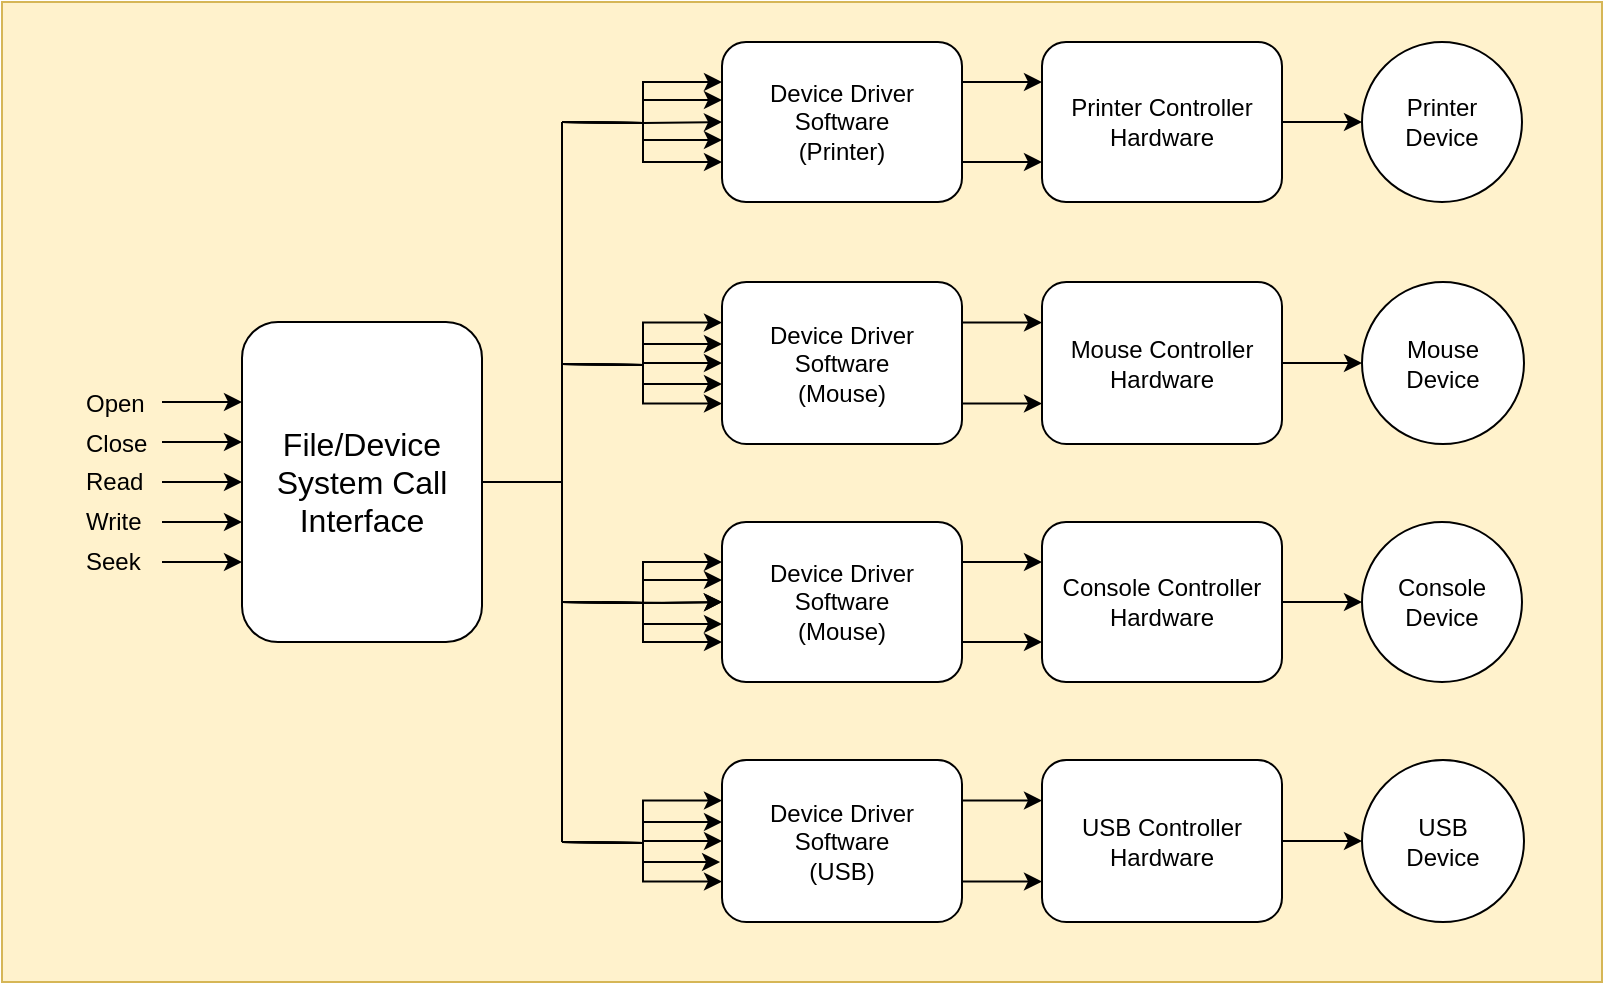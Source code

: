 <mxfile version="10.5.2" type="device"><diagram id="NA08WAq6nIP9BbhC5D9i" name="Page-1"><mxGraphModel dx="1825" dy="627" grid="1" gridSize="10" guides="1" tooltips="1" connect="1" arrows="1" fold="1" page="1" pageScale="1" pageWidth="827" pageHeight="1169" math="0" shadow="0"><root><mxCell id="0"/><mxCell id="1" parent="0"/><mxCell id="8gc0Sd7S-uNTKH_HAOHm-21" value="" style="rounded=0;whiteSpace=wrap;html=1;fillColor=#fff2cc;strokeColor=#d6b656;" vertex="1" parent="1"><mxGeometry x="-40" y="80" width="800" height="490" as="geometry"/></mxCell><mxCell id="8xu49Z7XFUUcccTPP1T1-29" style="edgeStyle=orthogonalEdgeStyle;rounded=0;orthogonalLoop=1;jettySize=auto;html=1;entryX=0;entryY=0.5;entryDx=0;entryDy=0;" parent="1" target="8xu49Z7XFUUcccTPP1T1-21" edge="1"><mxGeometry relative="1" as="geometry"><mxPoint x="260" y="380" as="sourcePoint"/></mxGeometry></mxCell><mxCell id="8xu49Z7XFUUcccTPP1T1-33" style="edgeStyle=orthogonalEdgeStyle;rounded=0;orthogonalLoop=1;jettySize=auto;html=1;entryX=0;entryY=0.5;entryDx=0;entryDy=0;" parent="1" target="8xu49Z7XFUUcccTPP1T1-31" edge="1"><mxGeometry relative="1" as="geometry"><mxPoint x="240" y="500" as="sourcePoint"/></mxGeometry></mxCell><mxCell id="8xu49Z7XFUUcccTPP1T1-36" style="edgeStyle=orthogonalEdgeStyle;rounded=0;orthogonalLoop=1;jettySize=auto;html=1;entryX=0;entryY=0.5;entryDx=0;entryDy=0;" parent="1" target="8xu49Z7XFUUcccTPP1T1-34" edge="1"><mxGeometry relative="1" as="geometry"><mxPoint x="240" y="261" as="sourcePoint"/></mxGeometry></mxCell><mxCell id="8xu49Z7XFUUcccTPP1T1-38" style="edgeStyle=orthogonalEdgeStyle;rounded=0;orthogonalLoop=1;jettySize=auto;html=1;entryX=0;entryY=0.25;entryDx=0;entryDy=0;" parent="1" target="8xu49Z7XFUUcccTPP1T1-37" edge="1"><mxGeometry relative="1" as="geometry"><mxPoint x="240" y="140" as="sourcePoint"/></mxGeometry></mxCell><mxCell id="8xu49Z7XFUUcccTPP1T1-51" style="edgeStyle=orthogonalEdgeStyle;rounded=0;orthogonalLoop=1;jettySize=auto;html=1;entryX=0;entryY=0.5;entryDx=0;entryDy=0;" parent="1" target="8xu49Z7XFUUcccTPP1T1-37" edge="1"><mxGeometry relative="1" as="geometry"><mxPoint x="240" y="140" as="sourcePoint"/></mxGeometry></mxCell><mxCell id="8xu49Z7XFUUcccTPP1T1-52" style="edgeStyle=orthogonalEdgeStyle;rounded=0;orthogonalLoop=1;jettySize=auto;html=1;entryX=0;entryY=0.75;entryDx=0;entryDy=0;" parent="1" target="8xu49Z7XFUUcccTPP1T1-37" edge="1"><mxGeometry relative="1" as="geometry"><mxPoint x="240" y="140" as="sourcePoint"/></mxGeometry></mxCell><mxCell id="8xu49Z7XFUUcccTPP1T1-53" style="edgeStyle=orthogonalEdgeStyle;rounded=0;orthogonalLoop=1;jettySize=auto;html=1;entryX=0;entryY=0.25;entryDx=0;entryDy=0;" parent="1" target="8xu49Z7XFUUcccTPP1T1-34" edge="1"><mxGeometry relative="1" as="geometry"><mxPoint x="240" y="261" as="sourcePoint"/></mxGeometry></mxCell><mxCell id="8xu49Z7XFUUcccTPP1T1-54" style="edgeStyle=orthogonalEdgeStyle;rounded=0;orthogonalLoop=1;jettySize=auto;html=1;entryX=0;entryY=0.75;entryDx=0;entryDy=0;" parent="1" target="8xu49Z7XFUUcccTPP1T1-34" edge="1"><mxGeometry relative="1" as="geometry"><mxPoint x="240" y="261" as="sourcePoint"/></mxGeometry></mxCell><mxCell id="8xu49Z7XFUUcccTPP1T1-55" style="edgeStyle=orthogonalEdgeStyle;rounded=0;orthogonalLoop=1;jettySize=auto;html=1;" parent="1" target="8xu49Z7XFUUcccTPP1T1-21" edge="1"><mxGeometry relative="1" as="geometry"><mxPoint x="240" y="380" as="sourcePoint"/></mxGeometry></mxCell><mxCell id="8xu49Z7XFUUcccTPP1T1-56" style="edgeStyle=orthogonalEdgeStyle;rounded=0;orthogonalLoop=1;jettySize=auto;html=1;entryX=0;entryY=0.25;entryDx=0;entryDy=0;" parent="1" target="8xu49Z7XFUUcccTPP1T1-21" edge="1"><mxGeometry relative="1" as="geometry"><mxPoint x="240" y="380" as="sourcePoint"/></mxGeometry></mxCell><mxCell id="8xu49Z7XFUUcccTPP1T1-57" style="edgeStyle=orthogonalEdgeStyle;rounded=0;orthogonalLoop=1;jettySize=auto;html=1;entryX=0;entryY=0.75;entryDx=0;entryDy=0;" parent="1" target="8xu49Z7XFUUcccTPP1T1-21" edge="1"><mxGeometry relative="1" as="geometry"><mxPoint x="240" y="380" as="sourcePoint"/></mxGeometry></mxCell><mxCell id="8xu49Z7XFUUcccTPP1T1-58" style="edgeStyle=orthogonalEdgeStyle;rounded=0;orthogonalLoop=1;jettySize=auto;html=1;entryX=0;entryY=0.25;entryDx=0;entryDy=0;" parent="1" target="8xu49Z7XFUUcccTPP1T1-31" edge="1"><mxGeometry relative="1" as="geometry"><mxPoint x="240" y="500" as="sourcePoint"/></mxGeometry></mxCell><mxCell id="8xu49Z7XFUUcccTPP1T1-59" style="edgeStyle=orthogonalEdgeStyle;rounded=0;orthogonalLoop=1;jettySize=auto;html=1;entryX=0;entryY=0.75;entryDx=0;entryDy=0;" parent="1" target="8xu49Z7XFUUcccTPP1T1-31" edge="1"><mxGeometry relative="1" as="geometry"><mxPoint x="240" y="500" as="sourcePoint"/></mxGeometry></mxCell><mxCell id="8gc0Sd7S-uNTKH_HAOHm-2" style="edgeStyle=orthogonalEdgeStyle;rounded=0;orthogonalLoop=1;jettySize=auto;html=1;entryX=0;entryY=0.363;entryDx=0;entryDy=0;entryPerimeter=0;" edge="1" parent="1" target="8xu49Z7XFUUcccTPP1T1-37"><mxGeometry relative="1" as="geometry"><mxPoint x="300" y="180" as="targetPoint"/><mxPoint x="240" y="140" as="sourcePoint"/></mxGeometry></mxCell><mxCell id="8gc0Sd7S-uNTKH_HAOHm-7" style="edgeStyle=orthogonalEdgeStyle;rounded=0;orthogonalLoop=1;jettySize=auto;html=1;entryX=0;entryY=0.613;entryDx=0;entryDy=0;entryPerimeter=0;" edge="1" parent="1" target="8xu49Z7XFUUcccTPP1T1-37"><mxGeometry relative="1" as="geometry"><mxPoint x="240" y="140" as="sourcePoint"/></mxGeometry></mxCell><mxCell id="8gc0Sd7S-uNTKH_HAOHm-8" style="edgeStyle=orthogonalEdgeStyle;rounded=0;orthogonalLoop=1;jettySize=auto;html=1;entryX=0;entryY=0.383;entryDx=0;entryDy=0;entryPerimeter=0;" edge="1" parent="1" target="8xu49Z7XFUUcccTPP1T1-34"><mxGeometry relative="1" as="geometry"><mxPoint x="240" y="261" as="sourcePoint"/></mxGeometry></mxCell><mxCell id="8gc0Sd7S-uNTKH_HAOHm-9" style="edgeStyle=orthogonalEdgeStyle;rounded=0;orthogonalLoop=1;jettySize=auto;html=1;entryX=0;entryY=0.63;entryDx=0;entryDy=0;entryPerimeter=0;" edge="1" parent="1" target="8xu49Z7XFUUcccTPP1T1-34"><mxGeometry relative="1" as="geometry"><mxPoint x="240" y="261" as="sourcePoint"/></mxGeometry></mxCell><mxCell id="8gc0Sd7S-uNTKH_HAOHm-10" style="edgeStyle=orthogonalEdgeStyle;rounded=0;orthogonalLoop=1;jettySize=auto;html=1;entryX=0;entryY=0.363;entryDx=0;entryDy=0;entryPerimeter=0;" edge="1" parent="1" target="8xu49Z7XFUUcccTPP1T1-21"><mxGeometry relative="1" as="geometry"><mxPoint x="240" y="380" as="sourcePoint"/></mxGeometry></mxCell><mxCell id="8gc0Sd7S-uNTKH_HAOHm-11" style="edgeStyle=orthogonalEdgeStyle;rounded=0;orthogonalLoop=1;jettySize=auto;html=1;entryX=0;entryY=0.638;entryDx=0;entryDy=0;entryPerimeter=0;" edge="1" parent="1" target="8xu49Z7XFUUcccTPP1T1-21"><mxGeometry relative="1" as="geometry"><mxPoint x="240" y="380" as="sourcePoint"/></mxGeometry></mxCell><mxCell id="8gc0Sd7S-uNTKH_HAOHm-12" style="edgeStyle=orthogonalEdgeStyle;rounded=0;orthogonalLoop=1;jettySize=auto;html=1;entryX=0;entryY=0.383;entryDx=0;entryDy=0;entryPerimeter=0;" edge="1" parent="1" target="8xu49Z7XFUUcccTPP1T1-31"><mxGeometry relative="1" as="geometry"><mxPoint x="240" y="500" as="sourcePoint"/></mxGeometry></mxCell><mxCell id="8gc0Sd7S-uNTKH_HAOHm-14" style="edgeStyle=orthogonalEdgeStyle;rounded=0;orthogonalLoop=1;jettySize=auto;html=1;entryX=-0.008;entryY=0.63;entryDx=0;entryDy=0;entryPerimeter=0;" edge="1" parent="1" target="8xu49Z7XFUUcccTPP1T1-31"><mxGeometry relative="1" as="geometry"><mxPoint x="240" y="500" as="sourcePoint"/></mxGeometry></mxCell><mxCell id="8xu49Z7XFUUcccTPP1T1-1" value="&lt;font style=&quot;font-size: 16px&quot;&gt;File/Device&lt;br&gt;System Call&lt;br&gt;Interface&lt;/font&gt;" style="rounded=1;whiteSpace=wrap;html=1;" parent="1" vertex="1"><mxGeometry x="80" y="240" width="120" height="160" as="geometry"/></mxCell><mxCell id="8xu49Z7XFUUcccTPP1T1-2" value="" style="endArrow=classic;html=1;entryX=0;entryY=0.25;entryDx=0;entryDy=0;" parent="1" target="8xu49Z7XFUUcccTPP1T1-1" edge="1"><mxGeometry width="50" height="50" relative="1" as="geometry"><mxPoint x="40" y="280" as="sourcePoint"/><mxPoint x="80" y="250" as="targetPoint"/><Array as="points"><mxPoint x="70" y="280"/></Array></mxGeometry></mxCell><mxCell id="8xu49Z7XFUUcccTPP1T1-3" value="" style="endArrow=classic;html=1;entryX=0;entryY=0.75;entryDx=0;entryDy=0;" parent="1" target="8xu49Z7XFUUcccTPP1T1-1" edge="1"><mxGeometry width="50" height="50" relative="1" as="geometry"><mxPoint x="40" y="360" as="sourcePoint"/><mxPoint x="120" y="360" as="targetPoint"/></mxGeometry></mxCell><mxCell id="8xu49Z7XFUUcccTPP1T1-5" value="" style="endArrow=classic;html=1;entryX=0;entryY=0.5;entryDx=0;entryDy=0;" parent="1" target="8xu49Z7XFUUcccTPP1T1-1" edge="1"><mxGeometry width="50" height="50" relative="1" as="geometry"><mxPoint x="40" y="320" as="sourcePoint"/><mxPoint x="119" y="320" as="targetPoint"/></mxGeometry></mxCell><mxCell id="8xu49Z7XFUUcccTPP1T1-8" value="" style="endArrow=classic;html=1;" parent="1" edge="1"><mxGeometry width="50" height="50" relative="1" as="geometry"><mxPoint x="40" y="340" as="sourcePoint"/><mxPoint x="80" y="340" as="targetPoint"/></mxGeometry></mxCell><mxCell id="8xu49Z7XFUUcccTPP1T1-9" value="" style="endArrow=classic;html=1;" parent="1" edge="1"><mxGeometry width="50" height="50" relative="1" as="geometry"><mxPoint x="40" y="300" as="sourcePoint"/><mxPoint x="80" y="300" as="targetPoint"/></mxGeometry></mxCell><mxCell id="8xu49Z7XFUUcccTPP1T1-11" value="Close" style="text;html=1;resizable=0;points=[];autosize=1;align=left;verticalAlign=top;spacingTop=-4;" parent="1" vertex="1"><mxGeometry y="291" width="50" height="20" as="geometry"/></mxCell><mxCell id="8xu49Z7XFUUcccTPP1T1-14" value="Read" style="text;html=1;resizable=0;points=[];autosize=1;align=left;verticalAlign=top;spacingTop=-4;" parent="1" vertex="1"><mxGeometry y="310" width="40" height="20" as="geometry"/></mxCell><mxCell id="8xu49Z7XFUUcccTPP1T1-15" value="Write" style="text;html=1;resizable=0;points=[];autosize=1;align=left;verticalAlign=top;spacingTop=-4;" parent="1" vertex="1"><mxGeometry y="330" width="40" height="20" as="geometry"/></mxCell><mxCell id="8xu49Z7XFUUcccTPP1T1-16" value="Seek" style="text;html=1;resizable=0;points=[];autosize=1;align=left;verticalAlign=top;spacingTop=-4;" parent="1" vertex="1"><mxGeometry y="350" width="40" height="20" as="geometry"/></mxCell><mxCell id="8xu49Z7XFUUcccTPP1T1-17" value="Open" style="text;html=1;resizable=0;points=[];autosize=1;align=left;verticalAlign=top;spacingTop=-4;" parent="1" vertex="1"><mxGeometry y="271" width="40" height="20" as="geometry"/></mxCell><mxCell id="8xu49Z7XFUUcccTPP1T1-47" style="edgeStyle=orthogonalEdgeStyle;rounded=0;orthogonalLoop=1;jettySize=auto;html=1;exitX=1;exitY=0.25;exitDx=0;exitDy=0;entryX=0;entryY=0.25;entryDx=0;entryDy=0;" parent="1" source="8xu49Z7XFUUcccTPP1T1-21" target="8xu49Z7XFUUcccTPP1T1-41" edge="1"><mxGeometry relative="1" as="geometry"/></mxCell><mxCell id="8xu49Z7XFUUcccTPP1T1-48" style="edgeStyle=orthogonalEdgeStyle;rounded=0;orthogonalLoop=1;jettySize=auto;html=1;exitX=1;exitY=0.75;exitDx=0;exitDy=0;entryX=0;entryY=0.75;entryDx=0;entryDy=0;" parent="1" source="8xu49Z7XFUUcccTPP1T1-21" target="8xu49Z7XFUUcccTPP1T1-41" edge="1"><mxGeometry relative="1" as="geometry"/></mxCell><mxCell id="8xu49Z7XFUUcccTPP1T1-21" value="Device Driver&lt;br&gt;Software&lt;br&gt;(Mouse)&lt;br&gt;" style="rounded=1;whiteSpace=wrap;html=1;" parent="1" vertex="1"><mxGeometry x="320" y="340" width="120" height="80" as="geometry"/></mxCell><mxCell id="8xu49Z7XFUUcccTPP1T1-49" style="edgeStyle=orthogonalEdgeStyle;rounded=0;orthogonalLoop=1;jettySize=auto;html=1;exitX=1;exitY=0.25;exitDx=0;exitDy=0;entryX=0;entryY=0.25;entryDx=0;entryDy=0;" parent="1" source="8xu49Z7XFUUcccTPP1T1-31" target="8xu49Z7XFUUcccTPP1T1-42" edge="1"><mxGeometry relative="1" as="geometry"/></mxCell><mxCell id="8xu49Z7XFUUcccTPP1T1-50" style="edgeStyle=orthogonalEdgeStyle;rounded=0;orthogonalLoop=1;jettySize=auto;html=1;exitX=1;exitY=0.75;exitDx=0;exitDy=0;entryX=0;entryY=0.75;entryDx=0;entryDy=0;" parent="1" source="8xu49Z7XFUUcccTPP1T1-31" target="8xu49Z7XFUUcccTPP1T1-42" edge="1"><mxGeometry relative="1" as="geometry"/></mxCell><mxCell id="8xu49Z7XFUUcccTPP1T1-31" value="Device Driver&lt;br&gt;Software&lt;br&gt;(USB)&lt;br&gt;" style="rounded=1;whiteSpace=wrap;html=1;" parent="1" vertex="1"><mxGeometry x="320" y="459" width="120" height="81" as="geometry"/></mxCell><mxCell id="8xu49Z7XFUUcccTPP1T1-45" style="edgeStyle=orthogonalEdgeStyle;rounded=0;orthogonalLoop=1;jettySize=auto;html=1;exitX=1;exitY=0.25;exitDx=0;exitDy=0;entryX=0;entryY=0.25;entryDx=0;entryDy=0;" parent="1" source="8xu49Z7XFUUcccTPP1T1-34" target="8xu49Z7XFUUcccTPP1T1-40" edge="1"><mxGeometry relative="1" as="geometry"/></mxCell><mxCell id="8xu49Z7XFUUcccTPP1T1-46" style="edgeStyle=orthogonalEdgeStyle;rounded=0;orthogonalLoop=1;jettySize=auto;html=1;exitX=1;exitY=0.75;exitDx=0;exitDy=0;entryX=0;entryY=0.75;entryDx=0;entryDy=0;" parent="1" source="8xu49Z7XFUUcccTPP1T1-34" target="8xu49Z7XFUUcccTPP1T1-40" edge="1"><mxGeometry relative="1" as="geometry"/></mxCell><mxCell id="8xu49Z7XFUUcccTPP1T1-34" value="Device Driver&lt;br&gt;Software&lt;br&gt;(Mouse)&lt;br&gt;" style="rounded=1;whiteSpace=wrap;html=1;" parent="1" vertex="1"><mxGeometry x="320" y="220" width="120" height="81" as="geometry"/></mxCell><mxCell id="8xu49Z7XFUUcccTPP1T1-43" style="edgeStyle=orthogonalEdgeStyle;rounded=0;orthogonalLoop=1;jettySize=auto;html=1;exitX=1;exitY=0.25;exitDx=0;exitDy=0;entryX=0;entryY=0.25;entryDx=0;entryDy=0;" parent="1" source="8xu49Z7XFUUcccTPP1T1-37" target="8xu49Z7XFUUcccTPP1T1-39" edge="1"><mxGeometry relative="1" as="geometry"/></mxCell><mxCell id="8xu49Z7XFUUcccTPP1T1-44" style="edgeStyle=orthogonalEdgeStyle;rounded=0;orthogonalLoop=1;jettySize=auto;html=1;exitX=1;exitY=0.75;exitDx=0;exitDy=0;entryX=0;entryY=0.75;entryDx=0;entryDy=0;" parent="1" source="8xu49Z7XFUUcccTPP1T1-37" target="8xu49Z7XFUUcccTPP1T1-39" edge="1"><mxGeometry relative="1" as="geometry"/></mxCell><mxCell id="8xu49Z7XFUUcccTPP1T1-37" value="Device Driver&lt;br&gt;Software&lt;br&gt;(Printer)&lt;br&gt;" style="rounded=1;whiteSpace=wrap;html=1;" parent="1" vertex="1"><mxGeometry x="320" y="100" width="120" height="80" as="geometry"/></mxCell><mxCell id="8xu49Z7XFUUcccTPP1T1-63" style="edgeStyle=orthogonalEdgeStyle;rounded=0;orthogonalLoop=1;jettySize=auto;html=1;exitX=1;exitY=0.5;exitDx=0;exitDy=0;entryX=0;entryY=0.5;entryDx=0;entryDy=0;" parent="1" source="8xu49Z7XFUUcccTPP1T1-39" target="8xu49Z7XFUUcccTPP1T1-60" edge="1"><mxGeometry relative="1" as="geometry"/></mxCell><mxCell id="8xu49Z7XFUUcccTPP1T1-39" value="Printer Controller&lt;br&gt;Hardware&lt;br&gt;" style="rounded=1;whiteSpace=wrap;html=1;" parent="1" vertex="1"><mxGeometry x="480" y="100" width="120" height="80" as="geometry"/></mxCell><mxCell id="8xu49Z7XFUUcccTPP1T1-67" style="edgeStyle=orthogonalEdgeStyle;rounded=0;orthogonalLoop=1;jettySize=auto;html=1;exitX=1;exitY=0.5;exitDx=0;exitDy=0;entryX=0;entryY=0.5;entryDx=0;entryDy=0;" parent="1" source="8xu49Z7XFUUcccTPP1T1-40" target="8xu49Z7XFUUcccTPP1T1-64" edge="1"><mxGeometry relative="1" as="geometry"/></mxCell><mxCell id="8xu49Z7XFUUcccTPP1T1-40" value="Mouse Controller&lt;br&gt;Hardware&lt;br&gt;" style="rounded=1;whiteSpace=wrap;html=1;" parent="1" vertex="1"><mxGeometry x="480" y="220" width="120" height="81" as="geometry"/></mxCell><mxCell id="8xu49Z7XFUUcccTPP1T1-68" style="edgeStyle=orthogonalEdgeStyle;rounded=0;orthogonalLoop=1;jettySize=auto;html=1;exitX=1;exitY=0.5;exitDx=0;exitDy=0;entryX=0;entryY=0.5;entryDx=0;entryDy=0;" parent="1" source="8xu49Z7XFUUcccTPP1T1-41" target="8xu49Z7XFUUcccTPP1T1-65" edge="1"><mxGeometry relative="1" as="geometry"/></mxCell><mxCell id="8xu49Z7XFUUcccTPP1T1-41" value="Console Controller&lt;br&gt;Hardware&lt;br&gt;" style="rounded=1;whiteSpace=wrap;html=1;" parent="1" vertex="1"><mxGeometry x="480" y="340" width="120" height="80" as="geometry"/></mxCell><mxCell id="8xu49Z7XFUUcccTPP1T1-69" style="edgeStyle=orthogonalEdgeStyle;rounded=0;orthogonalLoop=1;jettySize=auto;html=1;exitX=1;exitY=0.5;exitDx=0;exitDy=0;entryX=0;entryY=0.5;entryDx=0;entryDy=0;" parent="1" source="8xu49Z7XFUUcccTPP1T1-42" target="8xu49Z7XFUUcccTPP1T1-66" edge="1"><mxGeometry relative="1" as="geometry"/></mxCell><mxCell id="8xu49Z7XFUUcccTPP1T1-42" value="USB Controller&lt;br&gt;Hardware&lt;br&gt;" style="rounded=1;whiteSpace=wrap;html=1;" parent="1" vertex="1"><mxGeometry x="480" y="459" width="120" height="81" as="geometry"/></mxCell><mxCell id="8xu49Z7XFUUcccTPP1T1-60" value="Printer&lt;br&gt;Device&lt;br&gt;" style="ellipse;whiteSpace=wrap;html=1;aspect=fixed;" parent="1" vertex="1"><mxGeometry x="640" y="100" width="80" height="80" as="geometry"/></mxCell><mxCell id="8xu49Z7XFUUcccTPP1T1-64" value="Mouse&lt;br&gt;Device&lt;br&gt;" style="ellipse;whiteSpace=wrap;html=1;aspect=fixed;" parent="1" vertex="1"><mxGeometry x="640" y="220" width="81" height="81" as="geometry"/></mxCell><mxCell id="8xu49Z7XFUUcccTPP1T1-65" value="Console&lt;br&gt;Device&lt;br&gt;" style="ellipse;whiteSpace=wrap;html=1;aspect=fixed;" parent="1" vertex="1"><mxGeometry x="640" y="340" width="80" height="80" as="geometry"/></mxCell><mxCell id="8xu49Z7XFUUcccTPP1T1-66" value="USB&lt;br&gt;Device&lt;br&gt;" style="ellipse;whiteSpace=wrap;html=1;aspect=fixed;" parent="1" vertex="1"><mxGeometry x="640" y="459" width="81" height="81" as="geometry"/></mxCell><mxCell id="8gc0Sd7S-uNTKH_HAOHm-19" value="" style="endArrow=none;html=1;exitX=1;exitY=0.5;exitDx=0;exitDy=0;rounded=0;" edge="1" parent="1" source="8xu49Z7XFUUcccTPP1T1-1"><mxGeometry width="50" height="50" relative="1" as="geometry"><mxPoint x="10" y="610" as="sourcePoint"/><mxPoint x="240" y="500" as="targetPoint"/><Array as="points"><mxPoint x="240" y="320"/></Array></mxGeometry></mxCell><mxCell id="8gc0Sd7S-uNTKH_HAOHm-20" value="" style="endArrow=none;html=1;rounded=0;" edge="1" parent="1"><mxGeometry width="50" height="50" relative="1" as="geometry"><mxPoint x="200" y="320" as="sourcePoint"/><mxPoint x="240" y="140" as="targetPoint"/><Array as="points"><mxPoint x="240" y="320"/></Array></mxGeometry></mxCell></root></mxGraphModel></diagram></mxfile>